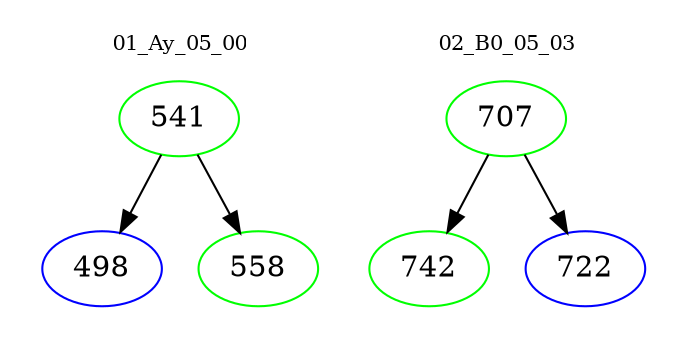 digraph{
subgraph cluster_0 {
color = white
label = "01_Ay_05_00";
fontsize=10;
T0_541 [label="541", color="green"]
T0_541 -> T0_498 [color="black"]
T0_498 [label="498", color="blue"]
T0_541 -> T0_558 [color="black"]
T0_558 [label="558", color="green"]
}
subgraph cluster_1 {
color = white
label = "02_B0_05_03";
fontsize=10;
T1_707 [label="707", color="green"]
T1_707 -> T1_742 [color="black"]
T1_742 [label="742", color="green"]
T1_707 -> T1_722 [color="black"]
T1_722 [label="722", color="blue"]
}
}
